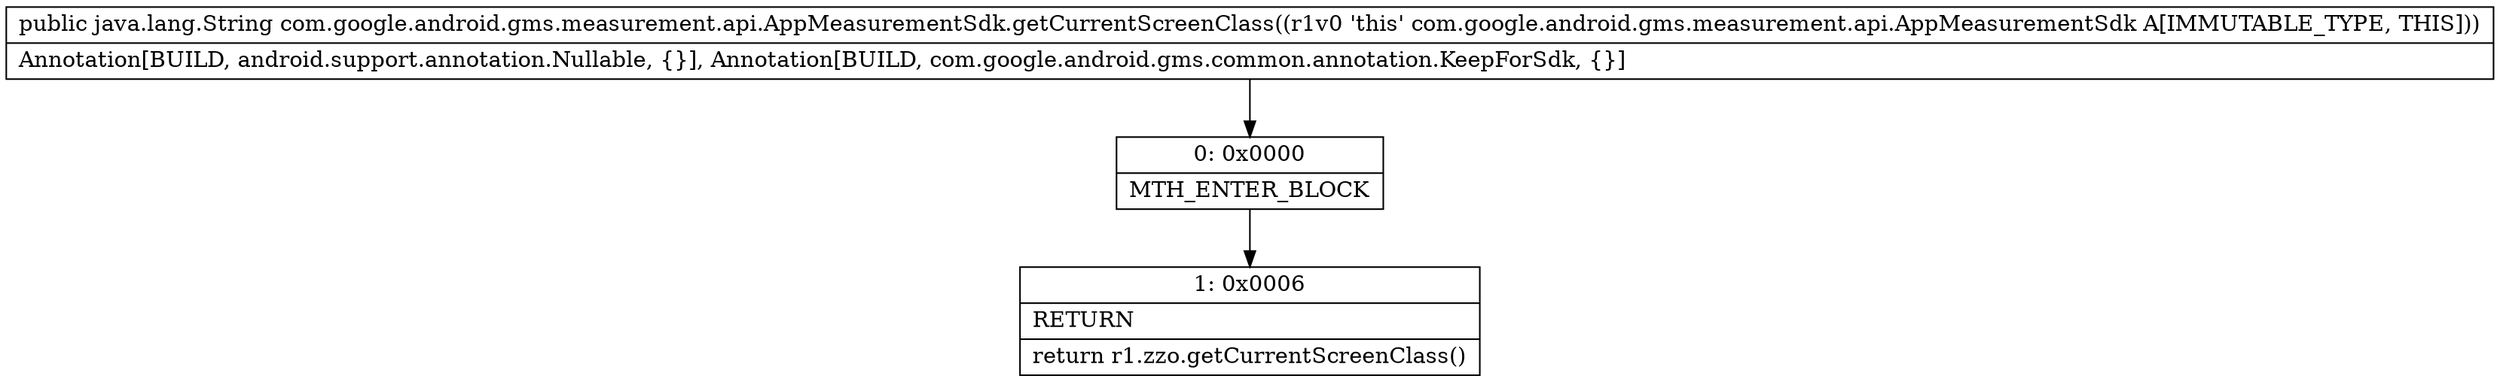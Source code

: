 digraph "CFG forcom.google.android.gms.measurement.api.AppMeasurementSdk.getCurrentScreenClass()Ljava\/lang\/String;" {
Node_0 [shape=record,label="{0\:\ 0x0000|MTH_ENTER_BLOCK\l}"];
Node_1 [shape=record,label="{1\:\ 0x0006|RETURN\l|return r1.zzo.getCurrentScreenClass()\l}"];
MethodNode[shape=record,label="{public java.lang.String com.google.android.gms.measurement.api.AppMeasurementSdk.getCurrentScreenClass((r1v0 'this' com.google.android.gms.measurement.api.AppMeasurementSdk A[IMMUTABLE_TYPE, THIS]))  | Annotation[BUILD, android.support.annotation.Nullable, \{\}], Annotation[BUILD, com.google.android.gms.common.annotation.KeepForSdk, \{\}]\l}"];
MethodNode -> Node_0;
Node_0 -> Node_1;
}

